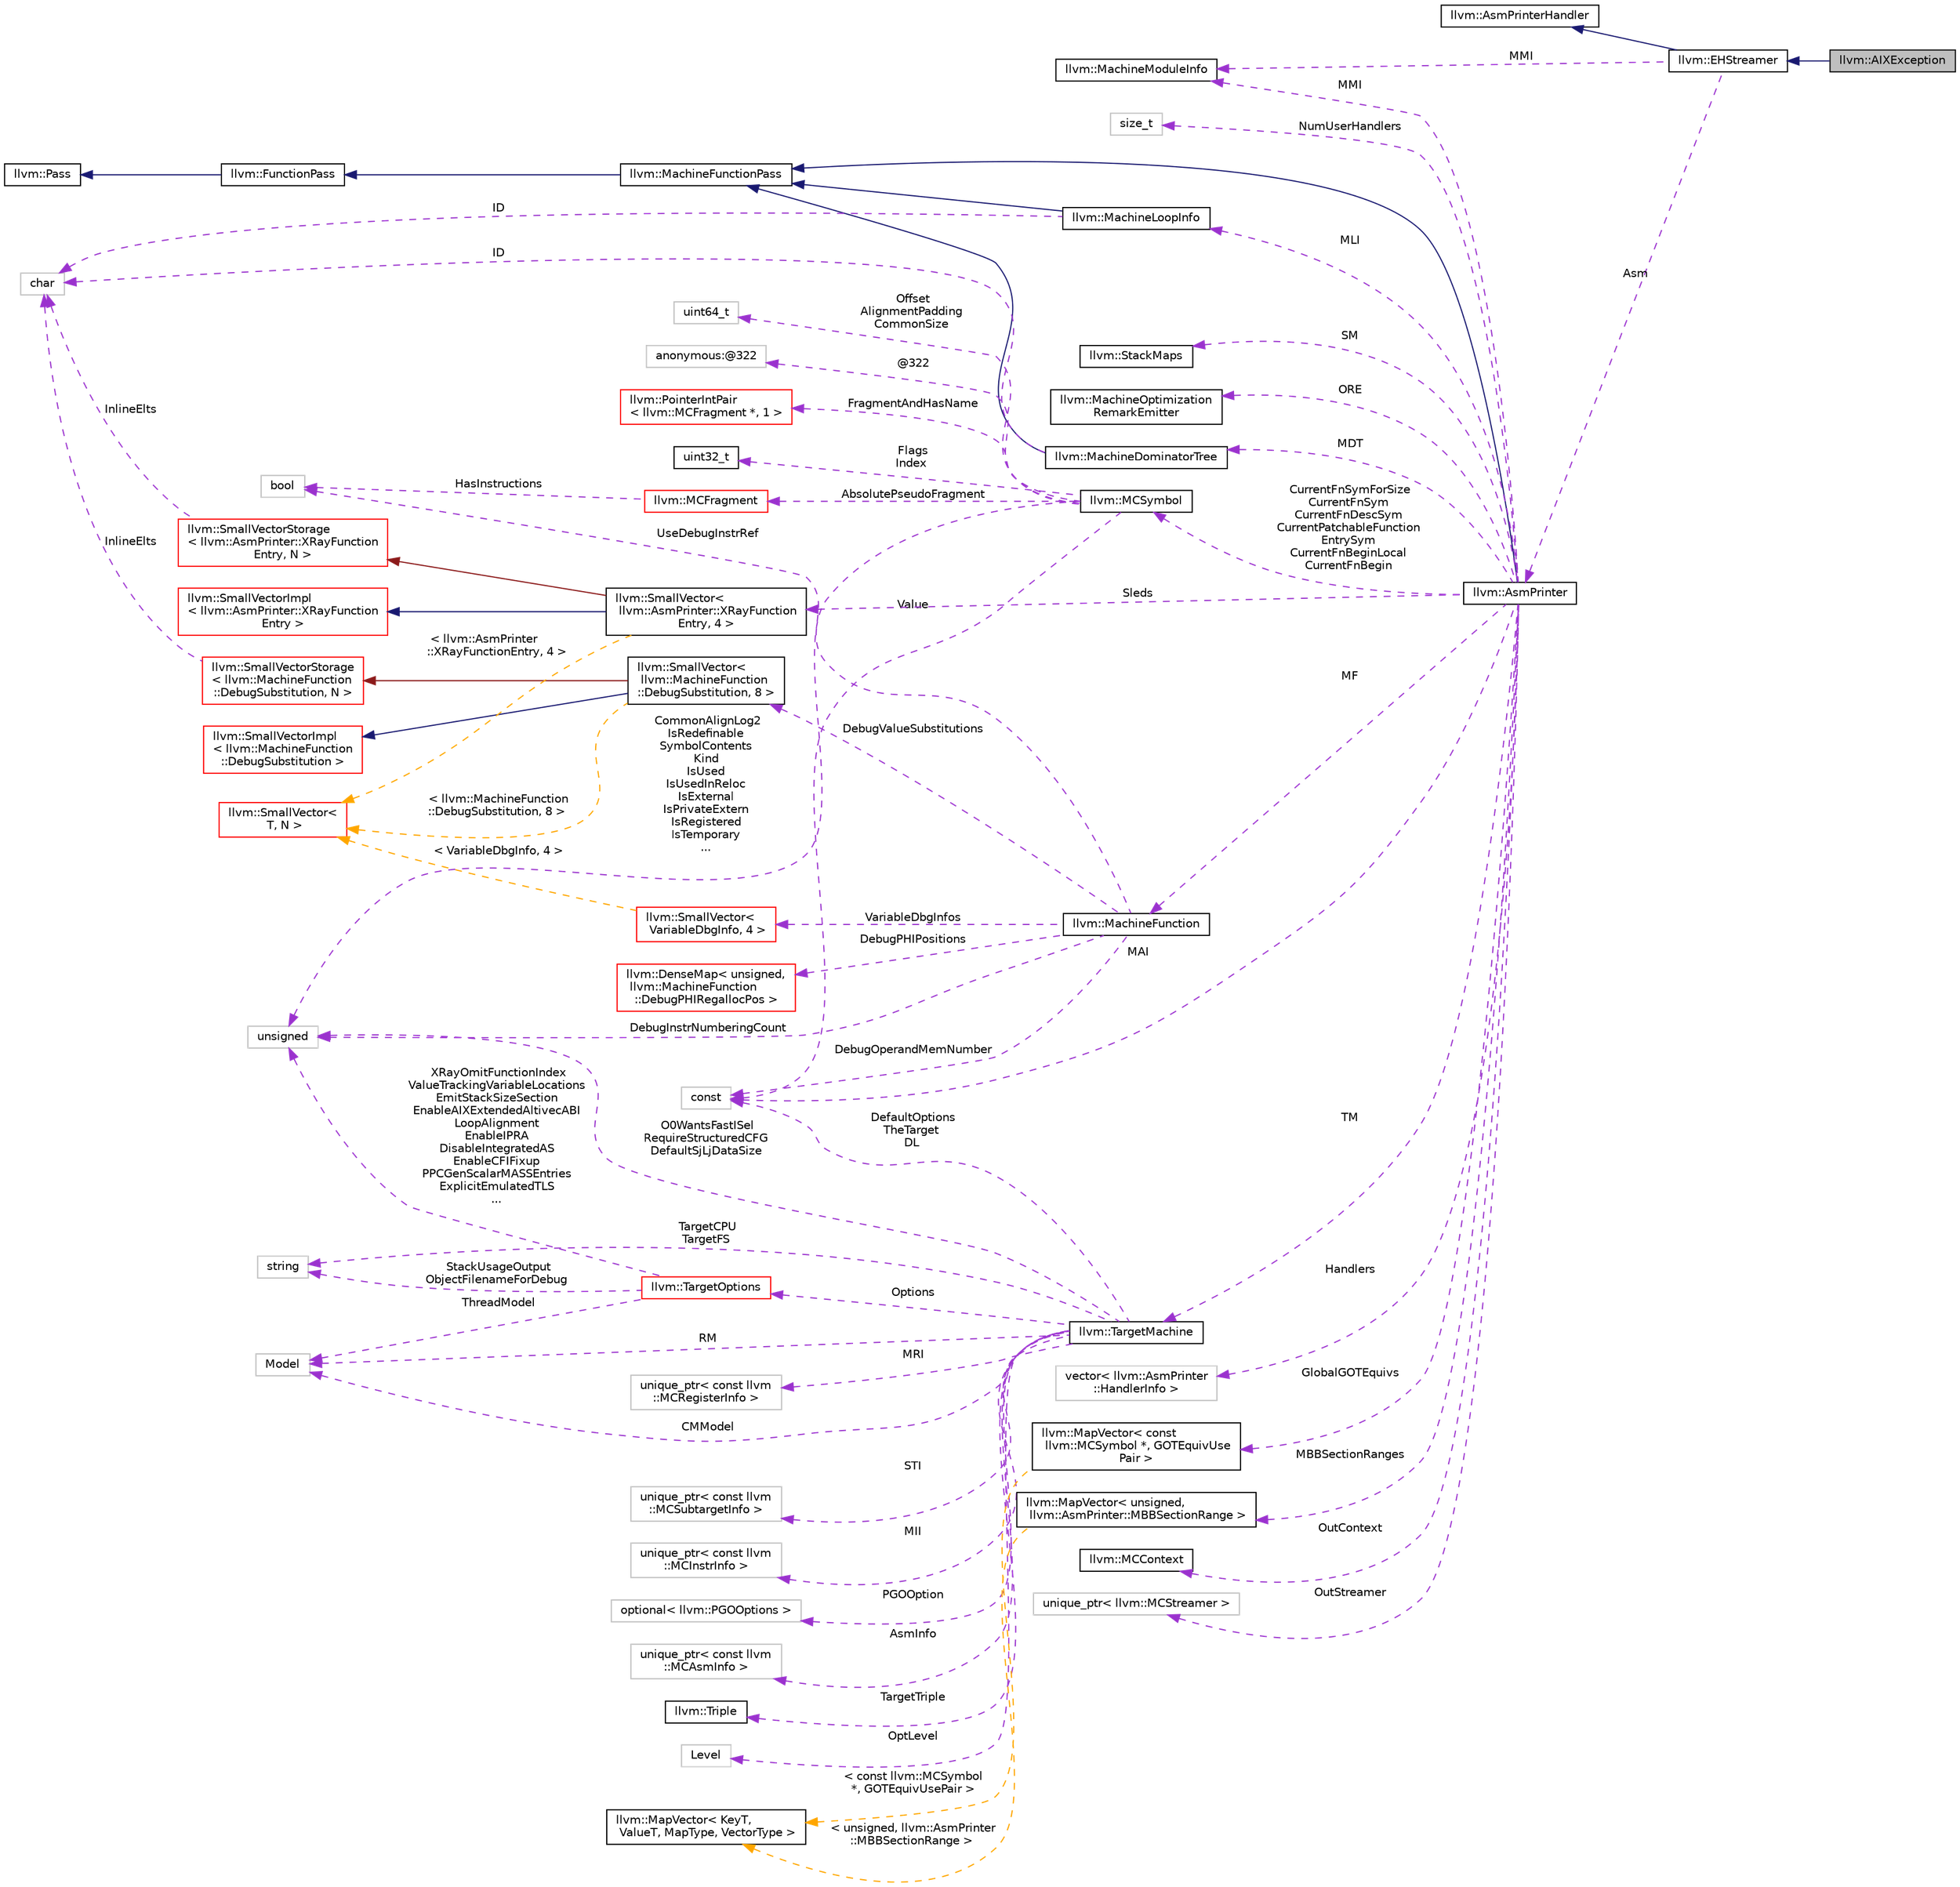 digraph "llvm::AIXException"
{
 // LATEX_PDF_SIZE
  bgcolor="transparent";
  edge [fontname="Helvetica",fontsize="10",labelfontname="Helvetica",labelfontsize="10"];
  node [fontname="Helvetica",fontsize="10",shape=record];
  rankdir="LR";
  Node1 [label="llvm::AIXException",height=0.2,width=0.4,color="black", fillcolor="grey75", style="filled", fontcolor="black",tooltip=" "];
  Node2 -> Node1 [dir="back",color="midnightblue",fontsize="10",style="solid",fontname="Helvetica"];
  Node2 [label="llvm::EHStreamer",height=0.2,width=0.4,color="black",URL="$classllvm_1_1EHStreamer.html",tooltip="Emits exception handling directives."];
  Node3 -> Node2 [dir="back",color="midnightblue",fontsize="10",style="solid",fontname="Helvetica"];
  Node3 [label="llvm::AsmPrinterHandler",height=0.2,width=0.4,color="black",URL="$classllvm_1_1AsmPrinterHandler.html",tooltip="Collects and handles AsmPrinter objects required to build debug or EH information."];
  Node4 -> Node2 [dir="back",color="darkorchid3",fontsize="10",style="dashed",label=" MMI" ,fontname="Helvetica"];
  Node4 [label="llvm::MachineModuleInfo",height=0.2,width=0.4,color="black",URL="$classllvm_1_1MachineModuleInfo.html",tooltip="This class contains meta information specific to a module."];
  Node5 -> Node2 [dir="back",color="darkorchid3",fontsize="10",style="dashed",label=" Asm" ,fontname="Helvetica"];
  Node5 [label="llvm::AsmPrinter",height=0.2,width=0.4,color="black",URL="$classllvm_1_1AsmPrinter.html",tooltip="This class is intended to be used as a driving class for all asm writers."];
  Node6 -> Node5 [dir="back",color="midnightblue",fontsize="10",style="solid",fontname="Helvetica"];
  Node6 [label="llvm::MachineFunctionPass",height=0.2,width=0.4,color="black",URL="$classllvm_1_1MachineFunctionPass.html",tooltip="MachineFunctionPass - This class adapts the FunctionPass interface to allow convenient creation of pa..."];
  Node7 -> Node6 [dir="back",color="midnightblue",fontsize="10",style="solid",fontname="Helvetica"];
  Node7 [label="llvm::FunctionPass",height=0.2,width=0.4,color="black",URL="$classllvm_1_1FunctionPass.html",tooltip="FunctionPass class - This class is used to implement most global optimizations."];
  Node8 -> Node7 [dir="back",color="midnightblue",fontsize="10",style="solid",fontname="Helvetica"];
  Node8 [label="llvm::Pass",height=0.2,width=0.4,color="black",URL="$classllvm_1_1Pass.html",tooltip="Pass interface - Implemented by all 'passes'."];
  Node9 -> Node5 [dir="back",color="darkorchid3",fontsize="10",style="dashed",label=" SM" ,fontname="Helvetica"];
  Node9 [label="llvm::StackMaps",height=0.2,width=0.4,color="black",URL="$classllvm_1_1StackMaps.html",tooltip=" "];
  Node10 -> Node5 [dir="back",color="darkorchid3",fontsize="10",style="dashed",label=" ORE" ,fontname="Helvetica"];
  Node10 [label="llvm::MachineOptimization\lRemarkEmitter",height=0.2,width=0.4,color="black",URL="$classllvm_1_1MachineOptimizationRemarkEmitter.html",tooltip="The optimization diagnostic interface."];
  Node11 -> Node5 [dir="back",color="darkorchid3",fontsize="10",style="dashed",label=" MLI" ,fontname="Helvetica"];
  Node11 [label="llvm::MachineLoopInfo",height=0.2,width=0.4,color="black",URL="$classllvm_1_1MachineLoopInfo.html",tooltip=" "];
  Node6 -> Node11 [dir="back",color="midnightblue",fontsize="10",style="solid",fontname="Helvetica"];
  Node12 -> Node11 [dir="back",color="darkorchid3",fontsize="10",style="dashed",label=" ID" ,fontname="Helvetica"];
  Node12 [label="char",height=0.2,width=0.4,color="grey75",tooltip=" "];
  Node13 -> Node5 [dir="back",color="darkorchid3",fontsize="10",style="dashed",label=" MF" ,fontname="Helvetica"];
  Node13 [label="llvm::MachineFunction",height=0.2,width=0.4,color="black",URL="$classllvm_1_1MachineFunction.html",tooltip=" "];
  Node14 -> Node13 [dir="back",color="darkorchid3",fontsize="10",style="dashed",label=" DebugValueSubstitutions" ,fontname="Helvetica"];
  Node14 [label="llvm::SmallVector\<\l llvm::MachineFunction\l::DebugSubstitution, 8 \>",height=0.2,width=0.4,color="black",URL="$classllvm_1_1SmallVector.html",tooltip=" "];
  Node15 -> Node14 [dir="back",color="midnightblue",fontsize="10",style="solid",fontname="Helvetica"];
  Node15 [label="llvm::SmallVectorImpl\l\< llvm::MachineFunction\l::DebugSubstitution \>",height=0.2,width=0.4,color="red",URL="$classllvm_1_1SmallVectorImpl.html",tooltip=" "];
  Node17 -> Node14 [dir="back",color="firebrick4",fontsize="10",style="solid",fontname="Helvetica"];
  Node17 [label="llvm::SmallVectorStorage\l\< llvm::MachineFunction\l::DebugSubstitution, N \>",height=0.2,width=0.4,color="red",URL="$structllvm_1_1SmallVectorStorage.html",tooltip=" "];
  Node12 -> Node17 [dir="back",color="darkorchid3",fontsize="10",style="dashed",label=" InlineElts" ,fontname="Helvetica"];
  Node19 -> Node14 [dir="back",color="orange",fontsize="10",style="dashed",label=" \< llvm::MachineFunction\l::DebugSubstitution, 8 \>" ,fontname="Helvetica"];
  Node19 [label="llvm::SmallVector\<\l T, N \>",height=0.2,width=0.4,color="red",URL="$classllvm_1_1SmallVector.html",tooltip="This is a 'vector' (really, a variable-sized array), optimized for the case when the array is small."];
  Node21 -> Node13 [dir="back",color="darkorchid3",fontsize="10",style="dashed",label=" DebugPHIPositions" ,fontname="Helvetica"];
  Node21 [label="llvm::DenseMap\< unsigned,\l llvm::MachineFunction\l::DebugPHIRegallocPos \>",height=0.2,width=0.4,color="red",URL="$classllvm_1_1DenseMap.html",tooltip=" "];
  Node27 -> Node13 [dir="back",color="darkorchid3",fontsize="10",style="dashed",label=" UseDebugInstrRef" ,fontname="Helvetica"];
  Node27 [label="bool",height=0.2,width=0.4,color="grey75",tooltip=" "];
  Node28 -> Node13 [dir="back",color="darkorchid3",fontsize="10",style="dashed",label=" DebugOperandMemNumber" ,fontname="Helvetica"];
  Node28 [label="const",height=0.2,width=0.4,color="grey75",tooltip=" "];
  Node29 -> Node13 [dir="back",color="darkorchid3",fontsize="10",style="dashed",label=" DebugInstrNumberingCount" ,fontname="Helvetica"];
  Node29 [label="unsigned",height=0.2,width=0.4,color="grey75",tooltip=" "];
  Node30 -> Node13 [dir="back",color="darkorchid3",fontsize="10",style="dashed",label=" VariableDbgInfos" ,fontname="Helvetica"];
  Node30 [label="llvm::SmallVector\<\l VariableDbgInfo, 4 \>",height=0.2,width=0.4,color="red",URL="$classllvm_1_1SmallVector.html",tooltip=" "];
  Node19 -> Node30 [dir="back",color="orange",fontsize="10",style="dashed",label=" \< VariableDbgInfo, 4 \>" ,fontname="Helvetica"];
  Node33 -> Node5 [dir="back",color="darkorchid3",fontsize="10",style="dashed",label=" MDT" ,fontname="Helvetica"];
  Node33 [label="llvm::MachineDominatorTree",height=0.2,width=0.4,color="black",URL="$classllvm_1_1MachineDominatorTree.html",tooltip="DominatorTree Class - Concrete subclass of DominatorTreeBase that is used to compute a normal dominat..."];
  Node6 -> Node33 [dir="back",color="midnightblue",fontsize="10",style="solid",fontname="Helvetica"];
  Node12 -> Node33 [dir="back",color="darkorchid3",fontsize="10",style="dashed",label=" ID" ,fontname="Helvetica"];
  Node4 -> Node5 [dir="back",color="darkorchid3",fontsize="10",style="dashed",label=" MMI" ,fontname="Helvetica"];
  Node34 -> Node5 [dir="back",color="darkorchid3",fontsize="10",style="dashed",label=" TM" ,fontname="Helvetica"];
  Node34 [label="llvm::TargetMachine",height=0.2,width=0.4,color="black",URL="$classllvm_1_1TargetMachine.html",tooltip="Primary interface to the complete machine description for the target machine."];
  Node35 -> Node34 [dir="back",color="darkorchid3",fontsize="10",style="dashed",label=" Options" ,fontname="Helvetica"];
  Node35 [label="llvm::TargetOptions",height=0.2,width=0.4,color="red",URL="$classllvm_1_1TargetOptions.html",tooltip=" "];
  Node40 -> Node35 [dir="back",color="darkorchid3",fontsize="10",style="dashed",label=" ThreadModel" ,fontname="Helvetica"];
  Node40 [label="Model",height=0.2,width=0.4,color="grey75",tooltip=" "];
  Node51 -> Node35 [dir="back",color="darkorchid3",fontsize="10",style="dashed",label=" StackUsageOutput\nObjectFilenameForDebug" ,fontname="Helvetica"];
  Node51 [label="string",height=0.2,width=0.4,color="grey75",tooltip=" "];
  Node29 -> Node35 [dir="back",color="darkorchid3",fontsize="10",style="dashed",label=" XRayOmitFunctionIndex\nValueTrackingVariableLocations\nEmitStackSizeSection\nEnableAIXExtendedAltivecABI\nLoopAlignment\nEnableIPRA\nDisableIntegratedAS\nEnableCFIFixup\nPPCGenScalarMASSEntries\nExplicitEmulatedTLS\n..." ,fontname="Helvetica"];
  Node56 -> Node34 [dir="back",color="darkorchid3",fontsize="10",style="dashed",label=" MRI" ,fontname="Helvetica"];
  Node56 [label="unique_ptr\< const llvm\l::MCRegisterInfo \>",height=0.2,width=0.4,color="grey75",tooltip=" "];
  Node57 -> Node34 [dir="back",color="darkorchid3",fontsize="10",style="dashed",label=" STI" ,fontname="Helvetica"];
  Node57 [label="unique_ptr\< const llvm\l::MCSubtargetInfo \>",height=0.2,width=0.4,color="grey75",tooltip=" "];
  Node58 -> Node34 [dir="back",color="darkorchid3",fontsize="10",style="dashed",label=" MII" ,fontname="Helvetica"];
  Node58 [label="unique_ptr\< const llvm\l::MCInstrInfo \>",height=0.2,width=0.4,color="grey75",tooltip=" "];
  Node40 -> Node34 [dir="back",color="darkorchid3",fontsize="10",style="dashed",label=" RM" ,fontname="Helvetica"];
  Node59 -> Node34 [dir="back",color="darkorchid3",fontsize="10",style="dashed",label=" PGOOption" ,fontname="Helvetica"];
  Node59 [label="optional\< llvm::PGOOptions \>",height=0.2,width=0.4,color="grey75",tooltip=" "];
  Node60 -> Node34 [dir="back",color="darkorchid3",fontsize="10",style="dashed",label=" OptLevel" ,fontname="Helvetica"];
  Node60 [label="Level",height=0.2,width=0.4,color="grey75",tooltip=" "];
  Node51 -> Node34 [dir="back",color="darkorchid3",fontsize="10",style="dashed",label=" TargetCPU\nTargetFS" ,fontname="Helvetica"];
  Node61 -> Node34 [dir="back",color="darkorchid3",fontsize="10",style="dashed",label=" AsmInfo" ,fontname="Helvetica"];
  Node61 [label="unique_ptr\< const llvm\l::MCAsmInfo \>",height=0.2,width=0.4,color="grey75",tooltip=" "];
  Node40 -> Node34 [dir="back",color="darkorchid3",fontsize="10",style="dashed",label=" CMModel" ,fontname="Helvetica"];
  Node62 -> Node34 [dir="back",color="darkorchid3",fontsize="10",style="dashed",label=" TargetTriple" ,fontname="Helvetica"];
  Node62 [label="llvm::Triple",height=0.2,width=0.4,color="black",URL="$classllvm_1_1Triple.html",tooltip="Triple - Helper class for working with autoconf configuration names."];
  Node29 -> Node34 [dir="back",color="darkorchid3",fontsize="10",style="dashed",label=" O0WantsFastISel\nRequireStructuredCFG\nDefaultSjLjDataSize" ,fontname="Helvetica"];
  Node28 -> Node34 [dir="back",color="darkorchid3",fontsize="10",style="dashed",label=" DefaultOptions\nTheTarget\nDL" ,fontname="Helvetica"];
  Node63 -> Node5 [dir="back",color="darkorchid3",fontsize="10",style="dashed",label=" Sleds" ,fontname="Helvetica"];
  Node63 [label="llvm::SmallVector\<\l llvm::AsmPrinter::XRayFunction\lEntry, 4 \>",height=0.2,width=0.4,color="black",URL="$classllvm_1_1SmallVector.html",tooltip=" "];
  Node64 -> Node63 [dir="back",color="midnightblue",fontsize="10",style="solid",fontname="Helvetica"];
  Node64 [label="llvm::SmallVectorImpl\l\< llvm::AsmPrinter::XRayFunction\lEntry \>",height=0.2,width=0.4,color="red",URL="$classllvm_1_1SmallVectorImpl.html",tooltip=" "];
  Node65 -> Node63 [dir="back",color="firebrick4",fontsize="10",style="solid",fontname="Helvetica"];
  Node65 [label="llvm::SmallVectorStorage\l\< llvm::AsmPrinter::XRayFunction\lEntry, N \>",height=0.2,width=0.4,color="red",URL="$structllvm_1_1SmallVectorStorage.html",tooltip=" "];
  Node12 -> Node65 [dir="back",color="darkorchid3",fontsize="10",style="dashed",label=" InlineElts" ,fontname="Helvetica"];
  Node19 -> Node63 [dir="back",color="orange",fontsize="10",style="dashed",label=" \< llvm::AsmPrinter\l::XRayFunctionEntry, 4 \>" ,fontname="Helvetica"];
  Node66 -> Node5 [dir="back",color="darkorchid3",fontsize="10",style="dashed",label=" Handlers" ,fontname="Helvetica"];
  Node66 [label="vector\< llvm::AsmPrinter\l::HandlerInfo \>",height=0.2,width=0.4,color="grey75",tooltip=" "];
  Node67 -> Node5 [dir="back",color="darkorchid3",fontsize="10",style="dashed",label=" MBBSectionRanges" ,fontname="Helvetica"];
  Node67 [label="llvm::MapVector\< unsigned,\l llvm::AsmPrinter::MBBSectionRange \>",height=0.2,width=0.4,color="black",URL="$classllvm_1_1MapVector.html",tooltip=" "];
  Node68 -> Node67 [dir="back",color="orange",fontsize="10",style="dashed",label=" \< unsigned, llvm::AsmPrinter\l::MBBSectionRange \>" ,fontname="Helvetica"];
  Node68 [label="llvm::MapVector\< KeyT,\l ValueT, MapType, VectorType \>",height=0.2,width=0.4,color="black",URL="$classllvm_1_1MapVector.html",tooltip="This class implements a map that also provides access to all stored values in a deterministic order."];
  Node69 -> Node5 [dir="back",color="darkorchid3",fontsize="10",style="dashed",label=" CurrentFnSymForSize\nCurrentFnSym\nCurrentFnDescSym\nCurrentPatchableFunction\lEntrySym\nCurrentFnBeginLocal\nCurrentFnBegin" ,fontname="Helvetica"];
  Node69 [label="llvm::MCSymbol",height=0.2,width=0.4,color="black",URL="$classllvm_1_1MCSymbol.html",tooltip="MCSymbol - Instances of this class represent a symbol name in the MC file, and MCSymbols are created ..."];
  Node70 -> Node69 [dir="back",color="darkorchid3",fontsize="10",style="dashed",label=" Offset\nAlignmentPadding\nCommonSize" ,fontname="Helvetica"];
  Node70 [label="uint64_t",height=0.2,width=0.4,color="grey75",tooltip=" "];
  Node71 -> Node69 [dir="back",color="darkorchid3",fontsize="10",style="dashed",label=" @322" ,fontname="Helvetica"];
  Node71 [label="anonymous:@322",height=0.2,width=0.4,color="grey75",tooltip=" "];
  Node72 -> Node69 [dir="back",color="darkorchid3",fontsize="10",style="dashed",label=" AbsolutePseudoFragment" ,fontname="Helvetica"];
  Node72 [label="llvm::MCFragment",height=0.2,width=0.4,color="red",URL="$classllvm_1_1MCFragment.html",tooltip=" "];
  Node27 -> Node72 [dir="back",color="darkorchid3",fontsize="10",style="dashed",label=" HasInstructions" ,fontname="Helvetica"];
  Node86 -> Node69 [dir="back",color="darkorchid3",fontsize="10",style="dashed",label=" FragmentAndHasName" ,fontname="Helvetica"];
  Node86 [label="llvm::PointerIntPair\l\< llvm::MCFragment *, 1 \>",height=0.2,width=0.4,color="red",URL="$classllvm_1_1PointerIntPair.html",tooltip=" "];
  Node88 -> Node69 [dir="back",color="darkorchid3",fontsize="10",style="dashed",label=" Flags\nIndex" ,fontname="Helvetica"];
  Node88 [label="uint32_t",height=0.2,width=0.4,color="black",URL="$classuint32__t.html",tooltip=" "];
  Node28 -> Node69 [dir="back",color="darkorchid3",fontsize="10",style="dashed",label=" Value" ,fontname="Helvetica"];
  Node29 -> Node69 [dir="back",color="darkorchid3",fontsize="10",style="dashed",label=" CommonAlignLog2\nIsRedefinable\nSymbolContents\nKind\nIsUsed\nIsUsedInReloc\nIsExternal\nIsPrivateExtern\nIsRegistered\nIsTemporary\n..." ,fontname="Helvetica"];
  Node89 -> Node5 [dir="back",color="darkorchid3",fontsize="10",style="dashed",label=" OutContext" ,fontname="Helvetica"];
  Node89 [label="llvm::MCContext",height=0.2,width=0.4,color="black",URL="$classllvm_1_1MCContext.html",tooltip="Context object for machine code objects."];
  Node28 -> Node5 [dir="back",color="darkorchid3",fontsize="10",style="dashed",label=" MAI" ,fontname="Helvetica"];
  Node90 -> Node5 [dir="back",color="darkorchid3",fontsize="10",style="dashed",label=" OutStreamer" ,fontname="Helvetica"];
  Node90 [label="unique_ptr\< llvm::MCStreamer \>",height=0.2,width=0.4,color="grey75",tooltip=" "];
  Node91 -> Node5 [dir="back",color="darkorchid3",fontsize="10",style="dashed",label=" NumUserHandlers" ,fontname="Helvetica"];
  Node91 [label="size_t",height=0.2,width=0.4,color="grey75",tooltip=" "];
  Node92 -> Node5 [dir="back",color="darkorchid3",fontsize="10",style="dashed",label=" GlobalGOTEquivs" ,fontname="Helvetica"];
  Node92 [label="llvm::MapVector\< const\l llvm::MCSymbol *, GOTEquivUse\lPair \>",height=0.2,width=0.4,color="black",URL="$classllvm_1_1MapVector.html",tooltip=" "];
  Node68 -> Node92 [dir="back",color="orange",fontsize="10",style="dashed",label=" \< const llvm::MCSymbol\l *, GOTEquivUsePair \>" ,fontname="Helvetica"];
}
